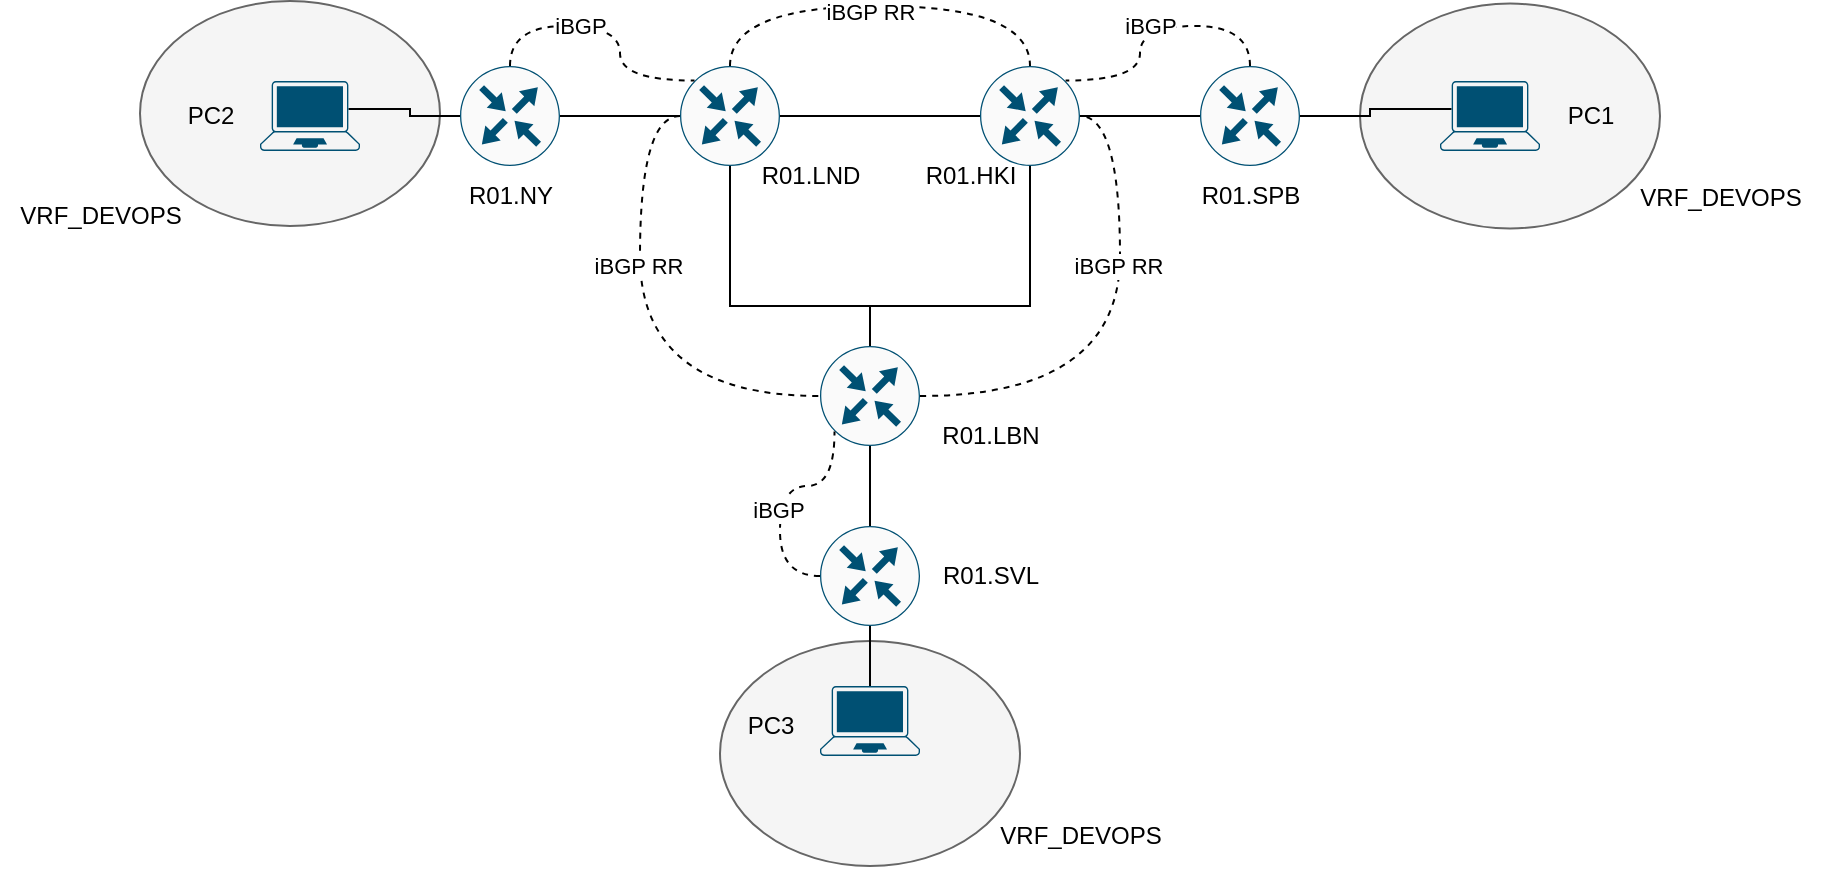 <mxfile version="20.2.3" type="device"><diagram id="2Y6onfqZB5wVhH0q9beK" name="Page-1"><mxGraphModel dx="757" dy="454" grid="1" gridSize="10" guides="1" tooltips="1" connect="1" arrows="1" fold="1" page="1" pageScale="1" pageWidth="1169" pageHeight="1654" math="0" shadow="0"><root><mxCell id="0"/><mxCell id="1" parent="0"/><mxCell id="-cH8cIz-XDytPZf2aiw_-36" value="" style="ellipse;whiteSpace=wrap;html=1;fillColor=#f5f5f5;strokeColor=#666666;fontColor=#333333;" vertex="1" parent="1"><mxGeometry x="110" y="137.5" width="150" height="112.5" as="geometry"/></mxCell><mxCell id="-cH8cIz-XDytPZf2aiw_-34" value="" style="ellipse;whiteSpace=wrap;html=1;fillColor=#f5f5f5;strokeColor=#666666;fontColor=#333333;" vertex="1" parent="1"><mxGeometry x="720" y="138.75" width="150" height="112.5" as="geometry"/></mxCell><mxCell id="-cH8cIz-XDytPZf2aiw_-32" value="" style="ellipse;whiteSpace=wrap;html=1;fillColor=#f5f5f5;strokeColor=#666666;fontColor=#333333;" vertex="1" parent="1"><mxGeometry x="400" y="457.5" width="150" height="112.5" as="geometry"/></mxCell><mxCell id="5J-OChjxTkytVCYQmvG9-10" style="edgeStyle=orthogonalEdgeStyle;rounded=0;orthogonalLoop=1;jettySize=auto;html=1;exitX=1;exitY=0.5;exitDx=0;exitDy=0;exitPerimeter=0;entryX=0;entryY=0.5;entryDx=0;entryDy=0;entryPerimeter=0;endArrow=none;endFill=0;" parent="1" source="5J-OChjxTkytVCYQmvG9-1" target="5J-OChjxTkytVCYQmvG9-2" edge="1"><mxGeometry relative="1" as="geometry"/></mxCell><mxCell id="-cH8cIz-XDytPZf2aiw_-11" style="rounded=0;orthogonalLoop=1;jettySize=auto;html=1;exitX=0;exitY=0.5;exitDx=0;exitDy=0;exitPerimeter=0;entryX=0;entryY=0.5;entryDx=0;entryDy=0;entryPerimeter=0;endArrow=none;endFill=0;elbow=vertical;edgeStyle=orthogonalEdgeStyle;curved=1;dashed=1;" edge="1" parent="1" source="5J-OChjxTkytVCYQmvG9-1" target="5J-OChjxTkytVCYQmvG9-3"><mxGeometry relative="1" as="geometry"/></mxCell><mxCell id="-cH8cIz-XDytPZf2aiw_-15" value="iBGP RR" style="edgeLabel;html=1;align=center;verticalAlign=middle;resizable=0;points=[];" vertex="1" connectable="0" parent="-cH8cIz-XDytPZf2aiw_-11"><mxGeometry x="-0.471" y="-1" relative="1" as="geometry"><mxPoint y="29" as="offset"/></mxGeometry></mxCell><mxCell id="-cH8cIz-XDytPZf2aiw_-13" style="edgeStyle=orthogonalEdgeStyle;curved=1;rounded=0;orthogonalLoop=1;jettySize=auto;html=1;exitX=0.5;exitY=0;exitDx=0;exitDy=0;exitPerimeter=0;entryX=0.5;entryY=0;entryDx=0;entryDy=0;entryPerimeter=0;dashed=1;endArrow=none;endFill=0;elbow=vertical;" edge="1" parent="1" source="5J-OChjxTkytVCYQmvG9-1" target="5J-OChjxTkytVCYQmvG9-2"><mxGeometry relative="1" as="geometry"><Array as="points"><mxPoint x="405" y="140"/><mxPoint x="555" y="140"/></Array></mxGeometry></mxCell><mxCell id="-cH8cIz-XDytPZf2aiw_-14" value="iBGP RR" style="edgeLabel;html=1;align=center;verticalAlign=middle;resizable=0;points=[];" vertex="1" connectable="0" parent="-cH8cIz-XDytPZf2aiw_-13"><mxGeometry x="-0.189" y="-3" relative="1" as="geometry"><mxPoint x="15" as="offset"/></mxGeometry></mxCell><mxCell id="5J-OChjxTkytVCYQmvG9-1" value="" style="sketch=0;points=[[0.5,0,0],[1,0.5,0],[0.5,1,0],[0,0.5,0],[0.145,0.145,0],[0.856,0.145,0],[0.855,0.856,0],[0.145,0.855,0]];verticalLabelPosition=bottom;html=1;verticalAlign=top;aspect=fixed;align=center;pointerEvents=1;shape=mxgraph.cisco19.rect;prIcon=router;fillColor=#FAFAFA;strokeColor=#005073;" parent="1" vertex="1"><mxGeometry x="380" y="170" width="50" height="50" as="geometry"/></mxCell><mxCell id="5J-OChjxTkytVCYQmvG9-11" style="edgeStyle=orthogonalEdgeStyle;rounded=0;orthogonalLoop=1;jettySize=auto;html=1;exitX=1;exitY=0.5;exitDx=0;exitDy=0;exitPerimeter=0;entryX=0;entryY=0.5;entryDx=0;entryDy=0;entryPerimeter=0;endArrow=none;endFill=0;" parent="1" source="5J-OChjxTkytVCYQmvG9-2" target="5J-OChjxTkytVCYQmvG9-6" edge="1"><mxGeometry relative="1" as="geometry"/></mxCell><mxCell id="5J-OChjxTkytVCYQmvG9-2" value="" style="sketch=0;points=[[0.5,0,0],[1,0.5,0],[0.5,1,0],[0,0.5,0],[0.145,0.145,0],[0.856,0.145,0],[0.855,0.856,0],[0.145,0.855,0]];verticalLabelPosition=bottom;html=1;verticalAlign=top;aspect=fixed;align=center;pointerEvents=1;shape=mxgraph.cisco19.rect;prIcon=router;fillColor=#FAFAFA;strokeColor=#005073;" parent="1" vertex="1"><mxGeometry x="530" y="170" width="50" height="50" as="geometry"/></mxCell><mxCell id="-cH8cIz-XDytPZf2aiw_-1" style="edgeStyle=orthogonalEdgeStyle;rounded=0;orthogonalLoop=1;jettySize=auto;html=1;exitX=0.5;exitY=0;exitDx=0;exitDy=0;exitPerimeter=0;entryX=0.5;entryY=1;entryDx=0;entryDy=0;entryPerimeter=0;endArrow=none;endFill=0;" edge="1" parent="1" source="5J-OChjxTkytVCYQmvG9-3" target="5J-OChjxTkytVCYQmvG9-1"><mxGeometry relative="1" as="geometry"><Array as="points"><mxPoint x="475" y="290"/><mxPoint x="405" y="290"/></Array></mxGeometry></mxCell><mxCell id="-cH8cIz-XDytPZf2aiw_-5" style="edgeStyle=orthogonalEdgeStyle;rounded=0;orthogonalLoop=1;jettySize=auto;html=1;exitX=0.5;exitY=0;exitDx=0;exitDy=0;exitPerimeter=0;entryX=0.5;entryY=1;entryDx=0;entryDy=0;entryPerimeter=0;endArrow=none;endFill=0;" edge="1" parent="1" source="5J-OChjxTkytVCYQmvG9-3" target="5J-OChjxTkytVCYQmvG9-2"><mxGeometry relative="1" as="geometry"><Array as="points"><mxPoint x="475" y="290"/><mxPoint x="555" y="290"/></Array></mxGeometry></mxCell><mxCell id="-cH8cIz-XDytPZf2aiw_-12" style="edgeStyle=orthogonalEdgeStyle;curved=1;rounded=0;orthogonalLoop=1;jettySize=auto;html=1;exitX=1;exitY=0.5;exitDx=0;exitDy=0;exitPerimeter=0;entryX=1;entryY=0.5;entryDx=0;entryDy=0;entryPerimeter=0;dashed=1;endArrow=none;endFill=0;elbow=vertical;" edge="1" parent="1" source="5J-OChjxTkytVCYQmvG9-3" target="5J-OChjxTkytVCYQmvG9-2"><mxGeometry relative="1" as="geometry"/></mxCell><mxCell id="-cH8cIz-XDytPZf2aiw_-16" value="iBGP RR" style="edgeLabel;html=1;align=center;verticalAlign=middle;resizable=0;points=[];" vertex="1" connectable="0" parent="-cH8cIz-XDytPZf2aiw_-12"><mxGeometry x="0.214" y="1" relative="1" as="geometry"><mxPoint y="-7" as="offset"/></mxGeometry></mxCell><mxCell id="5J-OChjxTkytVCYQmvG9-3" value="" style="sketch=0;points=[[0.5,0,0],[1,0.5,0],[0.5,1,0],[0,0.5,0],[0.145,0.145,0],[0.856,0.145,0],[0.855,0.856,0],[0.145,0.855,0]];verticalLabelPosition=bottom;html=1;verticalAlign=top;aspect=fixed;align=center;pointerEvents=1;shape=mxgraph.cisco19.rect;prIcon=router;fillColor=#FAFAFA;strokeColor=#005073;" parent="1" vertex="1"><mxGeometry x="450" y="310" width="50" height="50" as="geometry"/></mxCell><mxCell id="5J-OChjxTkytVCYQmvG9-7" style="edgeStyle=orthogonalEdgeStyle;rounded=0;orthogonalLoop=1;jettySize=auto;html=1;exitX=1;exitY=0.5;exitDx=0;exitDy=0;exitPerimeter=0;entryX=0;entryY=0.5;entryDx=0;entryDy=0;entryPerimeter=0;endArrow=none;endFill=0;" parent="1" source="5J-OChjxTkytVCYQmvG9-5" target="5J-OChjxTkytVCYQmvG9-1" edge="1"><mxGeometry relative="1" as="geometry"><Array as="points"><mxPoint x="300" y="195"/></Array></mxGeometry></mxCell><mxCell id="-cH8cIz-XDytPZf2aiw_-21" value="iBGP" style="edgeStyle=orthogonalEdgeStyle;curved=1;rounded=0;orthogonalLoop=1;jettySize=auto;html=1;exitX=0.5;exitY=0;exitDx=0;exitDy=0;exitPerimeter=0;entryX=0.145;entryY=0.145;entryDx=0;entryDy=0;entryPerimeter=0;dashed=1;endArrow=none;endFill=0;elbow=vertical;" edge="1" parent="1" source="5J-OChjxTkytVCYQmvG9-5" target="5J-OChjxTkytVCYQmvG9-1"><mxGeometry x="-0.212" relative="1" as="geometry"><mxPoint as="offset"/></mxGeometry></mxCell><mxCell id="-cH8cIz-XDytPZf2aiw_-31" style="edgeStyle=orthogonalEdgeStyle;rounded=0;orthogonalLoop=1;jettySize=auto;html=1;exitX=0;exitY=0.5;exitDx=0;exitDy=0;exitPerimeter=0;entryX=0.885;entryY=0.4;entryDx=0;entryDy=0;entryPerimeter=0;endArrow=none;endFill=0;elbow=vertical;" edge="1" parent="1" source="5J-OChjxTkytVCYQmvG9-5" target="-cH8cIz-XDytPZf2aiw_-22"><mxGeometry relative="1" as="geometry"/></mxCell><mxCell id="5J-OChjxTkytVCYQmvG9-5" value="" style="sketch=0;points=[[0.5,0,0],[1,0.5,0],[0.5,1,0],[0,0.5,0],[0.145,0.145,0],[0.856,0.145,0],[0.855,0.856,0],[0.145,0.855,0]];verticalLabelPosition=bottom;html=1;verticalAlign=top;aspect=fixed;align=center;pointerEvents=1;shape=mxgraph.cisco19.rect;prIcon=router;fillColor=#FAFAFA;strokeColor=#005073;" parent="1" vertex="1"><mxGeometry x="270" y="170" width="50" height="50" as="geometry"/></mxCell><mxCell id="-cH8cIz-XDytPZf2aiw_-20" value="iBGP" style="edgeStyle=orthogonalEdgeStyle;curved=1;rounded=0;orthogonalLoop=1;jettySize=auto;html=1;exitX=0.5;exitY=0;exitDx=0;exitDy=0;exitPerimeter=0;entryX=0.856;entryY=0.145;entryDx=0;entryDy=0;entryPerimeter=0;dashed=1;endArrow=none;endFill=0;elbow=vertical;" edge="1" parent="1" source="5J-OChjxTkytVCYQmvG9-6" target="5J-OChjxTkytVCYQmvG9-2"><mxGeometry relative="1" as="geometry"/></mxCell><mxCell id="5J-OChjxTkytVCYQmvG9-6" value="" style="sketch=0;points=[[0.5,0,0],[1,0.5,0],[0.5,1,0],[0,0.5,0],[0.145,0.145,0],[0.856,0.145,0],[0.855,0.856,0],[0.145,0.855,0]];verticalLabelPosition=bottom;html=1;verticalAlign=top;aspect=fixed;align=center;pointerEvents=1;shape=mxgraph.cisco19.rect;prIcon=router;fillColor=#FAFAFA;strokeColor=#005073;" parent="1" vertex="1"><mxGeometry x="640" y="170" width="50" height="50" as="geometry"/></mxCell><mxCell id="-cH8cIz-XDytPZf2aiw_-30" style="edgeStyle=orthogonalEdgeStyle;rounded=0;orthogonalLoop=1;jettySize=auto;html=1;exitX=0.115;exitY=0.4;exitDx=0;exitDy=0;exitPerimeter=0;entryX=1;entryY=0.5;entryDx=0;entryDy=0;entryPerimeter=0;endArrow=none;endFill=0;elbow=vertical;" edge="1" parent="1" source="5J-OChjxTkytVCYQmvG9-18" target="5J-OChjxTkytVCYQmvG9-6"><mxGeometry relative="1" as="geometry"/></mxCell><mxCell id="5J-OChjxTkytVCYQmvG9-18" value="" style="points=[[0.13,0.02,0],[0.5,0,0],[0.87,0.02,0],[0.885,0.4,0],[0.985,0.985,0],[0.5,1,0],[0.015,0.985,0],[0.115,0.4,0]];verticalLabelPosition=bottom;sketch=0;html=1;verticalAlign=top;aspect=fixed;align=center;pointerEvents=1;shape=mxgraph.cisco19.laptop;fillColor=#005073;strokeColor=none;" parent="1" vertex="1"><mxGeometry x="760" y="177.5" width="50" height="35" as="geometry"/></mxCell><mxCell id="5J-OChjxTkytVCYQmvG9-21" value="PC1" style="text;html=1;align=center;verticalAlign=middle;resizable=0;points=[];autosize=1;strokeColor=none;fillColor=none;" parent="1" vertex="1"><mxGeometry x="810" y="180" width="50" height="30" as="geometry"/></mxCell><mxCell id="5J-OChjxTkytVCYQmvG9-22" value="R01.NY" style="text;html=1;align=center;verticalAlign=middle;resizable=0;points=[];autosize=1;strokeColor=none;fillColor=none;" parent="1" vertex="1"><mxGeometry x="260" y="220" width="70" height="30" as="geometry"/></mxCell><mxCell id="5J-OChjxTkytVCYQmvG9-23" value="R01.LBN" style="text;html=1;align=center;verticalAlign=middle;resizable=0;points=[];autosize=1;strokeColor=none;fillColor=none;" parent="1" vertex="1"><mxGeometry x="500" y="340" width="70" height="30" as="geometry"/></mxCell><mxCell id="5J-OChjxTkytVCYQmvG9-24" value="R01.LND" style="text;html=1;align=center;verticalAlign=middle;resizable=0;points=[];autosize=1;strokeColor=none;fillColor=none;" parent="1" vertex="1"><mxGeometry x="410" y="210" width="70" height="30" as="geometry"/></mxCell><mxCell id="5J-OChjxTkytVCYQmvG9-25" value="R01.HKI" style="text;html=1;align=center;verticalAlign=middle;resizable=0;points=[];autosize=1;strokeColor=none;fillColor=none;" parent="1" vertex="1"><mxGeometry x="490" y="210" width="70" height="30" as="geometry"/></mxCell><mxCell id="5J-OChjxTkytVCYQmvG9-26" value="R01.SPB" style="text;html=1;align=center;verticalAlign=middle;resizable=0;points=[];autosize=1;strokeColor=none;fillColor=none;" parent="1" vertex="1"><mxGeometry x="630" y="220" width="70" height="30" as="geometry"/></mxCell><mxCell id="-cH8cIz-XDytPZf2aiw_-7" style="edgeStyle=orthogonalEdgeStyle;rounded=0;orthogonalLoop=1;jettySize=auto;html=1;exitX=0.5;exitY=0;exitDx=0;exitDy=0;exitPerimeter=0;entryX=0.5;entryY=1;entryDx=0;entryDy=0;entryPerimeter=0;endArrow=none;endFill=0;" edge="1" parent="1" source="-cH8cIz-XDytPZf2aiw_-6" target="5J-OChjxTkytVCYQmvG9-3"><mxGeometry relative="1" as="geometry"/></mxCell><mxCell id="-cH8cIz-XDytPZf2aiw_-17" style="edgeStyle=orthogonalEdgeStyle;curved=1;rounded=0;orthogonalLoop=1;jettySize=auto;html=1;exitX=0;exitY=0.5;exitDx=0;exitDy=0;exitPerimeter=0;entryX=0.145;entryY=0.855;entryDx=0;entryDy=0;entryPerimeter=0;dashed=1;endArrow=none;endFill=0;elbow=vertical;" edge="1" parent="1" source="-cH8cIz-XDytPZf2aiw_-6" target="5J-OChjxTkytVCYQmvG9-3"><mxGeometry relative="1" as="geometry"/></mxCell><mxCell id="-cH8cIz-XDytPZf2aiw_-18" value="iBGP" style="edgeLabel;html=1;align=center;verticalAlign=middle;resizable=0;points=[];" vertex="1" connectable="0" parent="-cH8cIz-XDytPZf2aiw_-17"><mxGeometry x="-0.106" y="1" relative="1" as="geometry"><mxPoint as="offset"/></mxGeometry></mxCell><mxCell id="-cH8cIz-XDytPZf2aiw_-6" value="" style="sketch=0;points=[[0.5,0,0],[1,0.5,0],[0.5,1,0],[0,0.5,0],[0.145,0.145,0],[0.856,0.145,0],[0.855,0.856,0],[0.145,0.855,0]];verticalLabelPosition=bottom;html=1;verticalAlign=top;aspect=fixed;align=center;pointerEvents=1;shape=mxgraph.cisco19.rect;prIcon=router;fillColor=#FAFAFA;strokeColor=#005073;" vertex="1" parent="1"><mxGeometry x="450" y="400" width="50" height="50" as="geometry"/></mxCell><mxCell id="-cH8cIz-XDytPZf2aiw_-8" value="R01.SVL" style="text;html=1;align=center;verticalAlign=middle;resizable=0;points=[];autosize=1;strokeColor=none;fillColor=none;" vertex="1" parent="1"><mxGeometry x="500" y="410" width="70" height="30" as="geometry"/></mxCell><mxCell id="-cH8cIz-XDytPZf2aiw_-22" value="" style="points=[[0.13,0.02,0],[0.5,0,0],[0.87,0.02,0],[0.885,0.4,0],[0.985,0.985,0],[0.5,1,0],[0.015,0.985,0],[0.115,0.4,0]];verticalLabelPosition=bottom;sketch=0;html=1;verticalAlign=top;aspect=fixed;align=center;pointerEvents=1;shape=mxgraph.cisco19.laptop;fillColor=#005073;strokeColor=none;" vertex="1" parent="1"><mxGeometry x="170" y="177.5" width="50" height="35" as="geometry"/></mxCell><mxCell id="-cH8cIz-XDytPZf2aiw_-23" value="PC2" style="text;html=1;align=center;verticalAlign=middle;resizable=0;points=[];autosize=1;strokeColor=none;fillColor=none;" vertex="1" parent="1"><mxGeometry x="120" y="180" width="50" height="30" as="geometry"/></mxCell><mxCell id="-cH8cIz-XDytPZf2aiw_-26" style="edgeStyle=orthogonalEdgeStyle;curved=1;rounded=0;orthogonalLoop=1;jettySize=auto;html=1;exitX=0.5;exitY=0;exitDx=0;exitDy=0;exitPerimeter=0;entryX=0.5;entryY=1;entryDx=0;entryDy=0;entryPerimeter=0;endArrow=none;endFill=0;elbow=vertical;" edge="1" parent="1" source="-cH8cIz-XDytPZf2aiw_-24" target="-cH8cIz-XDytPZf2aiw_-6"><mxGeometry relative="1" as="geometry"/></mxCell><mxCell id="-cH8cIz-XDytPZf2aiw_-24" value="" style="points=[[0.13,0.02,0],[0.5,0,0],[0.87,0.02,0],[0.885,0.4,0],[0.985,0.985,0],[0.5,1,0],[0.015,0.985,0],[0.115,0.4,0]];verticalLabelPosition=bottom;sketch=0;html=1;verticalAlign=top;aspect=fixed;align=center;pointerEvents=1;shape=mxgraph.cisco19.laptop;fillColor=#005073;strokeColor=none;" vertex="1" parent="1"><mxGeometry x="450" y="480" width="50" height="35" as="geometry"/></mxCell><mxCell id="-cH8cIz-XDytPZf2aiw_-25" value="PC3" style="text;html=1;align=center;verticalAlign=middle;resizable=0;points=[];autosize=1;strokeColor=none;fillColor=none;" vertex="1" parent="1"><mxGeometry x="400" y="485" width="50" height="30" as="geometry"/></mxCell><mxCell id="-cH8cIz-XDytPZf2aiw_-33" value="VRF_DEVOPS" style="text;html=1;align=center;verticalAlign=middle;resizable=0;points=[];autosize=1;strokeColor=none;fillColor=none;" vertex="1" parent="1"><mxGeometry x="530" y="540" width="100" height="30" as="geometry"/></mxCell><mxCell id="-cH8cIz-XDytPZf2aiw_-35" value="VRF_DEVOPS" style="text;html=1;align=center;verticalAlign=middle;resizable=0;points=[];autosize=1;strokeColor=none;fillColor=none;" vertex="1" parent="1"><mxGeometry x="850" y="221.25" width="100" height="30" as="geometry"/></mxCell><mxCell id="-cH8cIz-XDytPZf2aiw_-37" value="VRF_DEVOPS" style="text;html=1;align=center;verticalAlign=middle;resizable=0;points=[];autosize=1;strokeColor=none;fillColor=none;" vertex="1" parent="1"><mxGeometry x="40" y="230" width="100" height="30" as="geometry"/></mxCell></root></mxGraphModel></diagram></mxfile>
